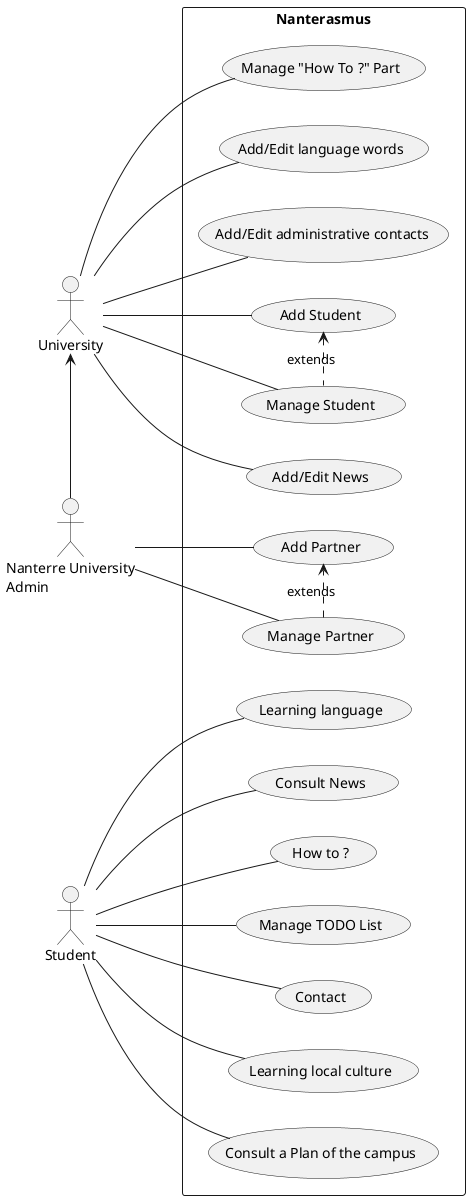 @startuml

left to right direction

skinparam packageStyle rect

 :Student: as User
 :University: as Partner
 :Nanterre University\nAdmin: as Admin

 Partner<-Admin

rectangle Nanterasmus{

  User -- (Consult News)
  User -- (How to ?)
  User -- (Manage TODO List)
  User -- (Contact)
  User -- (Learning local culture)
  User -- (Consult a Plan of the campus)
  User -- (Learning language)

  Partner -- (Add/Edit News)
  Partner -- (Add Student)
  Partner -- (Manage Student)
  Partner -- (Manage "How To ?" Part)
  Partner -- (Add/Edit language words)
  Partner -- (Add/Edit administrative contacts)
  (Add Student) <. (Manage Student) : extends

  Admin -- (Add Partner)
  Admin -- (Manage Partner)
  (Manage Partner) .> (Add Partner) : extends


}

@enduml